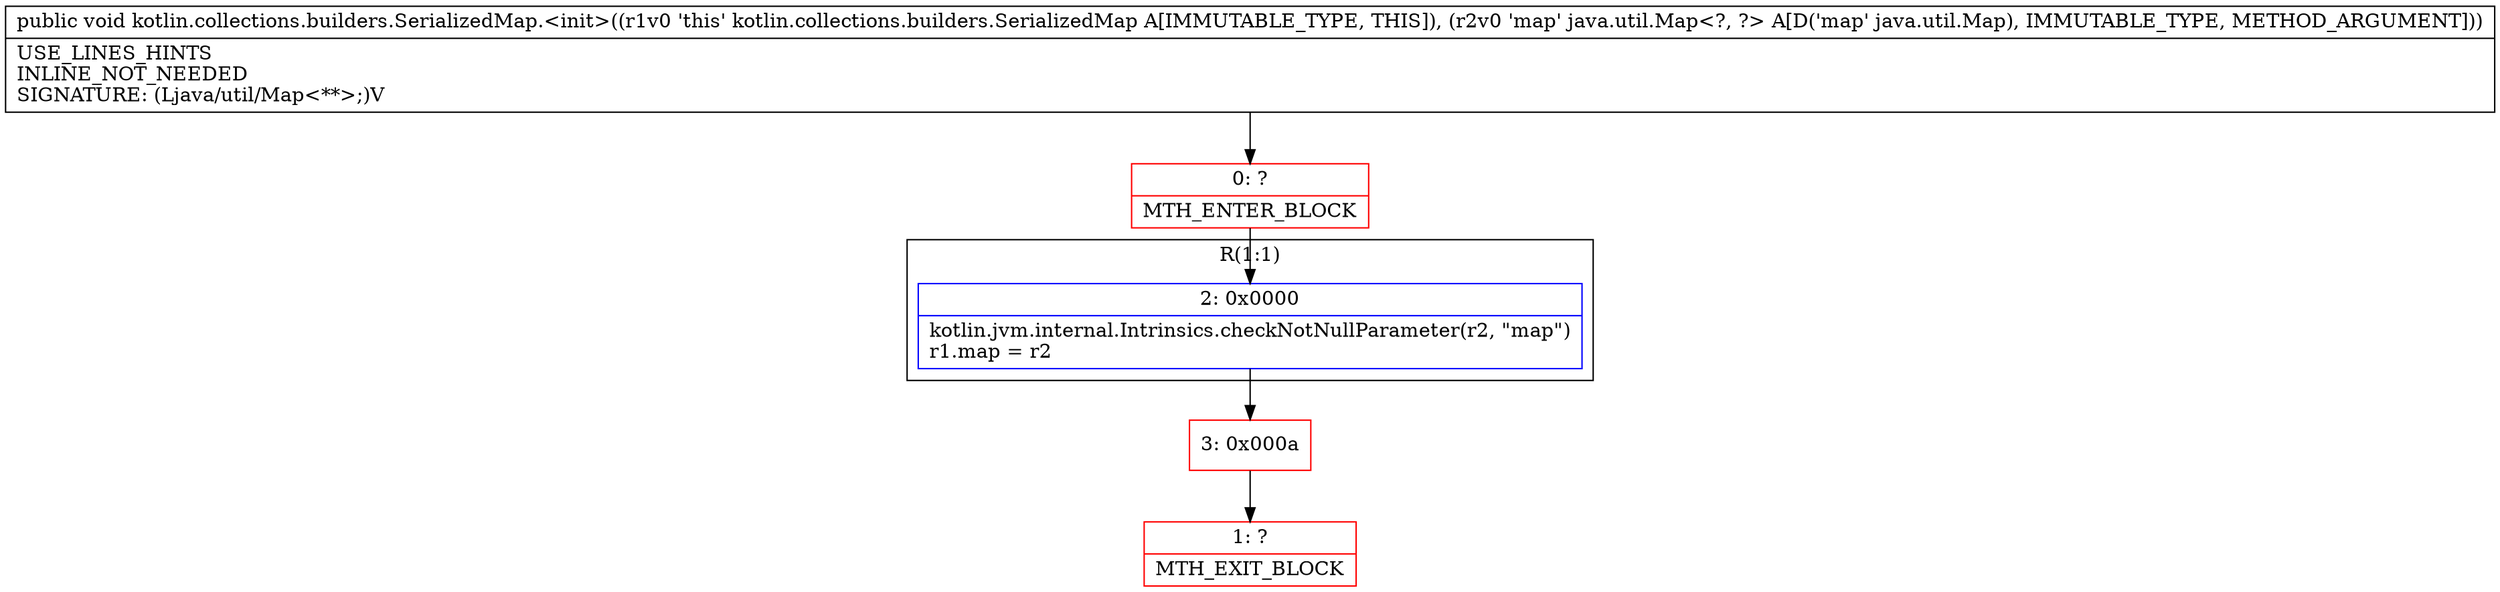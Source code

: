 digraph "CFG forkotlin.collections.builders.SerializedMap.\<init\>(Ljava\/util\/Map;)V" {
subgraph cluster_Region_127943144 {
label = "R(1:1)";
node [shape=record,color=blue];
Node_2 [shape=record,label="{2\:\ 0x0000|kotlin.jvm.internal.Intrinsics.checkNotNullParameter(r2, \"map\")\lr1.map = r2\l}"];
}
Node_0 [shape=record,color=red,label="{0\:\ ?|MTH_ENTER_BLOCK\l}"];
Node_3 [shape=record,color=red,label="{3\:\ 0x000a}"];
Node_1 [shape=record,color=red,label="{1\:\ ?|MTH_EXIT_BLOCK\l}"];
MethodNode[shape=record,label="{public void kotlin.collections.builders.SerializedMap.\<init\>((r1v0 'this' kotlin.collections.builders.SerializedMap A[IMMUTABLE_TYPE, THIS]), (r2v0 'map' java.util.Map\<?, ?\> A[D('map' java.util.Map), IMMUTABLE_TYPE, METHOD_ARGUMENT]))  | USE_LINES_HINTS\lINLINE_NOT_NEEDED\lSIGNATURE: (Ljava\/util\/Map\<**\>;)V\l}"];
MethodNode -> Node_0;Node_2 -> Node_3;
Node_0 -> Node_2;
Node_3 -> Node_1;
}

